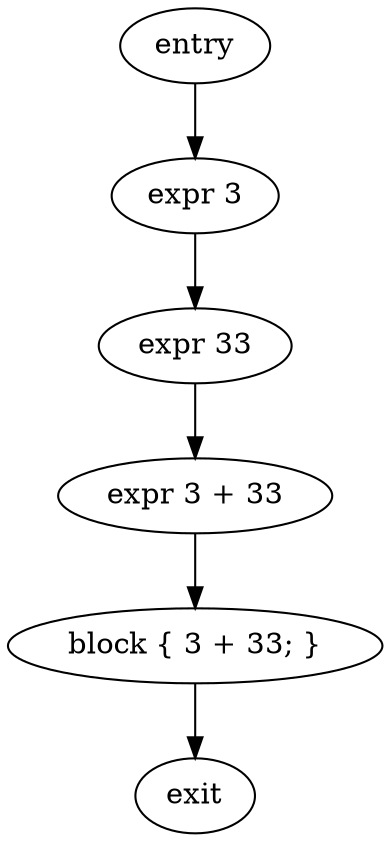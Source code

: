 digraph block {
    N0[label="entry"];
    N1[label="exit"];
    N2[label="expr 3"];
    N3[label="expr 33"];
    N4[label="expr 3 + 33"];
    N5[label="block { 3 + 33; }"];
    N0 -> N2;
    N2 -> N3;
    N3 -> N4;
    N4 -> N5;
    N5 -> N1;
}
